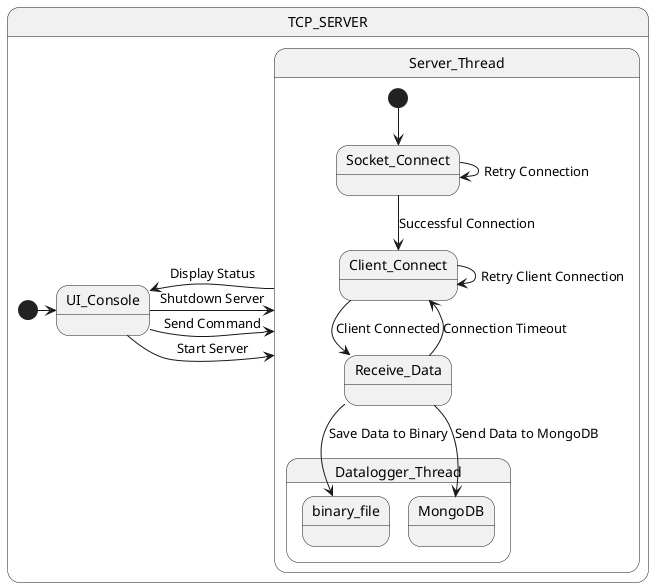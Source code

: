 @startuml
state TCP_SERVER {
    [*] -> UI_Console

    UI_Console -right--> Server_Thread : Start Server
    UI_Console -right--> Server_Thread : Send Command
    UI_Console -right--> Server_Thread : Shutdown Server
    Server_Thread -left--> UI_Console : Display Status    
    
    state Server_Thread {
        [*] --> Socket_Connect
        Socket_Connect -down-> Client_Connect : Successful Connection
        Socket_Connect --> Socket_Connect : Retry Connection
        Client_Connect -down-> Receive_Data : Client Connected
        Client_Connect --> Client_Connect : Retry Client Connection
        Receive_Data -up-> Client_Connect : Connection Timeout
        Receive_Data --> Datalogger_Thread.binary_file : Save Data to Binary
        Receive_Data --> Datalogger_Thread.MongoDB : Send Data to MongoDB
    }

}
@enduml